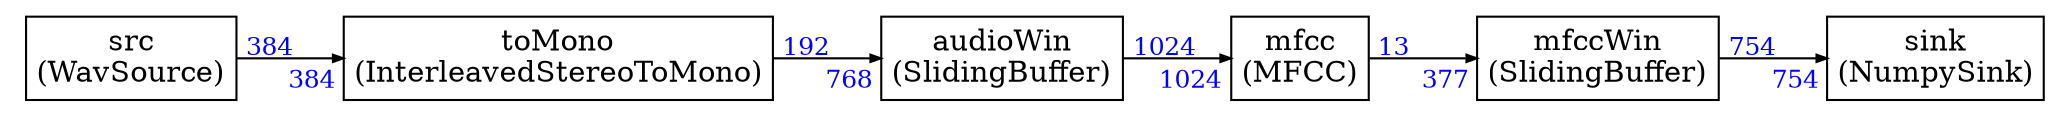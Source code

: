 



digraph structs {
    node [shape=plaintext]
    rankdir=LR
    edge [arrowsize=0.5]
    fontname="times"


src [label=<
<TABLE BORDER="0" CELLBORDER="1" CELLSPACING="0" CELLPADDING="4">
  <TR>
    <TD ALIGN="CENTER" PORT="i">src<BR/>(WavSource)</TD>
  </TR>
</TABLE>>];

toMono [label=<
<TABLE BORDER="0" CELLBORDER="1" CELLSPACING="0" CELLPADDING="4">
  <TR>
    <TD ALIGN="CENTER" PORT="i">toMono<BR/>(InterleavedStereoToMono)</TD>
  </TR>
</TABLE>>];

audioWin [label=<
<TABLE BORDER="0" CELLBORDER="1" CELLSPACING="0" CELLPADDING="4">
  <TR>
    <TD ALIGN="CENTER" PORT="i">audioWin<BR/>(SlidingBuffer)</TD>
  </TR>
</TABLE>>];

mfcc [label=<
<TABLE BORDER="0" CELLBORDER="1" CELLSPACING="0" CELLPADDING="4">
  <TR>
    <TD ALIGN="CENTER" PORT="i">mfcc<BR/>(MFCC)</TD>
  </TR>
</TABLE>>];

mfccWin [label=<
<TABLE BORDER="0" CELLBORDER="1" CELLSPACING="0" CELLPADDING="4">
  <TR>
    <TD ALIGN="CENTER" PORT="i">mfccWin<BR/>(SlidingBuffer)</TD>
  </TR>
</TABLE>>];

sink [label=<
<TABLE BORDER="0" CELLBORDER="1" CELLSPACING="0" CELLPADDING="4">
  <TR>
    <TD ALIGN="CENTER" PORT="i">sink<BR/>(NumpySink)</TD>
  </TR>
</TABLE>>];



src:i -> toMono:i [label=""
,headlabel=<<TABLE BORDER="0" CELLPADDING="2"><TR><TD><FONT COLOR="blue" POINT-SIZE="12.0" >384</FONT>
</TD></TR></TABLE>>
,taillabel=<<TABLE BORDER="0" CELLPADDING="2"><TR><TD><FONT COLOR="blue" POINT-SIZE="12.0" >384</FONT>
</TD></TR></TABLE>>]

toMono:i -> audioWin:i [label=""
,headlabel=<<TABLE BORDER="0" CELLPADDING="2"><TR><TD><FONT COLOR="blue" POINT-SIZE="12.0" >768</FONT>
</TD></TR></TABLE>>
,taillabel=<<TABLE BORDER="0" CELLPADDING="2"><TR><TD><FONT COLOR="blue" POINT-SIZE="12.0" >192</FONT>
</TD></TR></TABLE>>]

audioWin:i -> mfcc:i [label=""
,headlabel=<<TABLE BORDER="0" CELLPADDING="2"><TR><TD><FONT COLOR="blue" POINT-SIZE="12.0" >1024</FONT>
</TD></TR></TABLE>>
,taillabel=<<TABLE BORDER="0" CELLPADDING="2"><TR><TD><FONT COLOR="blue" POINT-SIZE="12.0" >1024</FONT>
</TD></TR></TABLE>>]

mfcc:i -> mfccWin:i [label=""
,headlabel=<<TABLE BORDER="0" CELLPADDING="2"><TR><TD><FONT COLOR="blue" POINT-SIZE="12.0" >377</FONT>
</TD></TR></TABLE>>
,taillabel=<<TABLE BORDER="0" CELLPADDING="2"><TR><TD><FONT COLOR="blue" POINT-SIZE="12.0" >13</FONT>
</TD></TR></TABLE>>]

mfccWin:i -> sink:i [label=""
,headlabel=<<TABLE BORDER="0" CELLPADDING="2"><TR><TD><FONT COLOR="blue" POINT-SIZE="12.0" >754</FONT>
</TD></TR></TABLE>>
,taillabel=<<TABLE BORDER="0" CELLPADDING="2"><TR><TD><FONT COLOR="blue" POINT-SIZE="12.0" >754</FONT>
</TD></TR></TABLE>>]


}
